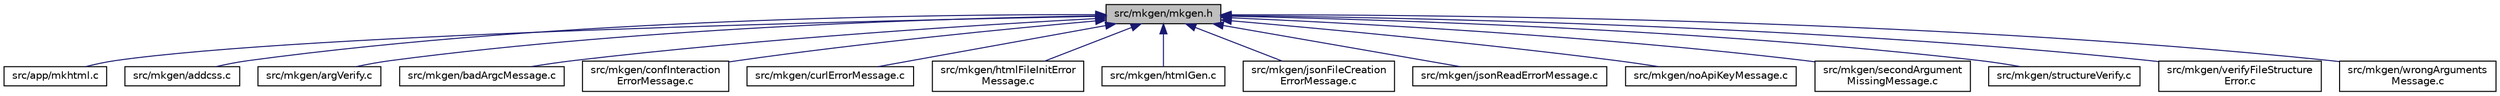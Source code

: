 digraph "src/mkgen/mkgen.h"
{
 // LATEX_PDF_SIZE
  edge [fontname="Helvetica",fontsize="10",labelfontname="Helvetica",labelfontsize="10"];
  node [fontname="Helvetica",fontsize="10",shape=record];
  Node1 [label="src/mkgen/mkgen.h",height=0.2,width=0.4,color="black", fillcolor="grey75", style="filled", fontcolor="black",tooltip="the html generation library of mkhtml"];
  Node1 -> Node2 [dir="back",color="midnightblue",fontsize="10",style="solid",fontname="Helvetica"];
  Node2 [label="src/app/mkhtml.c",height=0.2,width=0.4,color="black", fillcolor="white", style="filled",URL="$df/d61/mkhtml_8c.html",tooltip="the main application file of mkhtml"];
  Node1 -> Node3 [dir="back",color="midnightblue",fontsize="10",style="solid",fontname="Helvetica"];
  Node3 [label="src/mkgen/addcss.c",height=0.2,width=0.4,color="black", fillcolor="white", style="filled",URL="$d4/d65/addcss_8c.html",tooltip="adds inline css to the html file"];
  Node1 -> Node4 [dir="back",color="midnightblue",fontsize="10",style="solid",fontname="Helvetica"];
  Node4 [label="src/mkgen/argVerify.c",height=0.2,width=0.4,color="black", fillcolor="white", style="filled",URL="$d1/d2a/argVerify_8c.html",tooltip="the control cli argument control system of mkhtml"];
  Node1 -> Node5 [dir="back",color="midnightblue",fontsize="10",style="solid",fontname="Helvetica"];
  Node5 [label="src/mkgen/badArgcMessage.c",height=0.2,width=0.4,color="black", fillcolor="white", style="filled",URL="$d0/d9e/badArgcMessage_8c.html",tooltip="prints information about wrong arguments"];
  Node1 -> Node6 [dir="back",color="midnightblue",fontsize="10",style="solid",fontname="Helvetica"];
  Node6 [label="src/mkgen/confInteraction\lErrorMessage.c",height=0.2,width=0.4,color="black", fillcolor="white", style="filled",URL="$dc/d8b/confInteractionErrorMessage_8c.html",tooltip="prints information about configuration file read error"];
  Node1 -> Node7 [dir="back",color="midnightblue",fontsize="10",style="solid",fontname="Helvetica"];
  Node7 [label="src/mkgen/curlErrorMessage.c",height=0.2,width=0.4,color="black", fillcolor="white", style="filled",URL="$d5/df8/curlErrorMessage_8c.html",tooltip="prints information about curl pointer error"];
  Node1 -> Node8 [dir="back",color="midnightblue",fontsize="10",style="solid",fontname="Helvetica"];
  Node8 [label="src/mkgen/htmlFileInitError\lMessage.c",height=0.2,width=0.4,color="black", fillcolor="white", style="filled",URL="$d6/ddd/htmlFileInitErrorMessage_8c.html",tooltip="prints information about html file creation error"];
  Node1 -> Node9 [dir="back",color="midnightblue",fontsize="10",style="solid",fontname="Helvetica"];
  Node9 [label="src/mkgen/htmlGen.c",height=0.2,width=0.4,color="black", fillcolor="white", style="filled",URL="$d7/d14/htmlGen_8c.html",tooltip="the html generator system (works with openai api)"];
  Node1 -> Node10 [dir="back",color="midnightblue",fontsize="10",style="solid",fontname="Helvetica"];
  Node10 [label="src/mkgen/jsonFileCreation\lErrorMessage.c",height=0.2,width=0.4,color="black", fillcolor="white", style="filled",URL="$d2/d25/jsonFileCreationErrorMessage_8c.html",tooltip="prints information about curl json response error"];
  Node1 -> Node11 [dir="back",color="midnightblue",fontsize="10",style="solid",fontname="Helvetica"];
  Node11 [label="src/mkgen/jsonReadErrorMessage.c",height=0.2,width=0.4,color="black", fillcolor="white", style="filled",URL="$d9/d7d/jsonReadErrorMessage_8c.html",tooltip="prints information about curl response json read error"];
  Node1 -> Node12 [dir="back",color="midnightblue",fontsize="10",style="solid",fontname="Helvetica"];
  Node12 [label="src/mkgen/noApiKeyMessage.c",height=0.2,width=0.4,color="black", fillcolor="white", style="filled",URL="$df/d9c/noApiKeyMessage_8c.html",tooltip="prints information about no api key error"];
  Node1 -> Node13 [dir="back",color="midnightblue",fontsize="10",style="solid",fontname="Helvetica"];
  Node13 [label="src/mkgen/secondArgument\lMissingMessage.c",height=0.2,width=0.4,color="black", fillcolor="white", style="filled",URL="$da/d9f/secondArgumentMissingMessage_8c.html",tooltip="prints information about missing second argument"];
  Node1 -> Node14 [dir="back",color="midnightblue",fontsize="10",style="solid",fontname="Helvetica"];
  Node14 [label="src/mkgen/structureVerify.c",height=0.2,width=0.4,color="black", fillcolor="white", style="filled",URL="$d1/d99/structureVerify_8c.html",tooltip="the file structure control function for mkhtml, it checks the /home/settings.txt file and /home/...."];
  Node1 -> Node15 [dir="back",color="midnightblue",fontsize="10",style="solid",fontname="Helvetica"];
  Node15 [label="src/mkgen/verifyFileStructure\lError.c",height=0.2,width=0.4,color="black", fillcolor="white", style="filled",URL="$df/d4d/verifyFileStructureError_8c.html",tooltip="prints the verify function file structure availability error info"];
  Node1 -> Node16 [dir="back",color="midnightblue",fontsize="10",style="solid",fontname="Helvetica"];
  Node16 [label="src/mkgen/wrongArguments\lMessage.c",height=0.2,width=0.4,color="black", fillcolor="white", style="filled",URL="$dd/d10/wrongArgumentsMessage_8c.html",tooltip="prints information about wrong arguments"];
}
